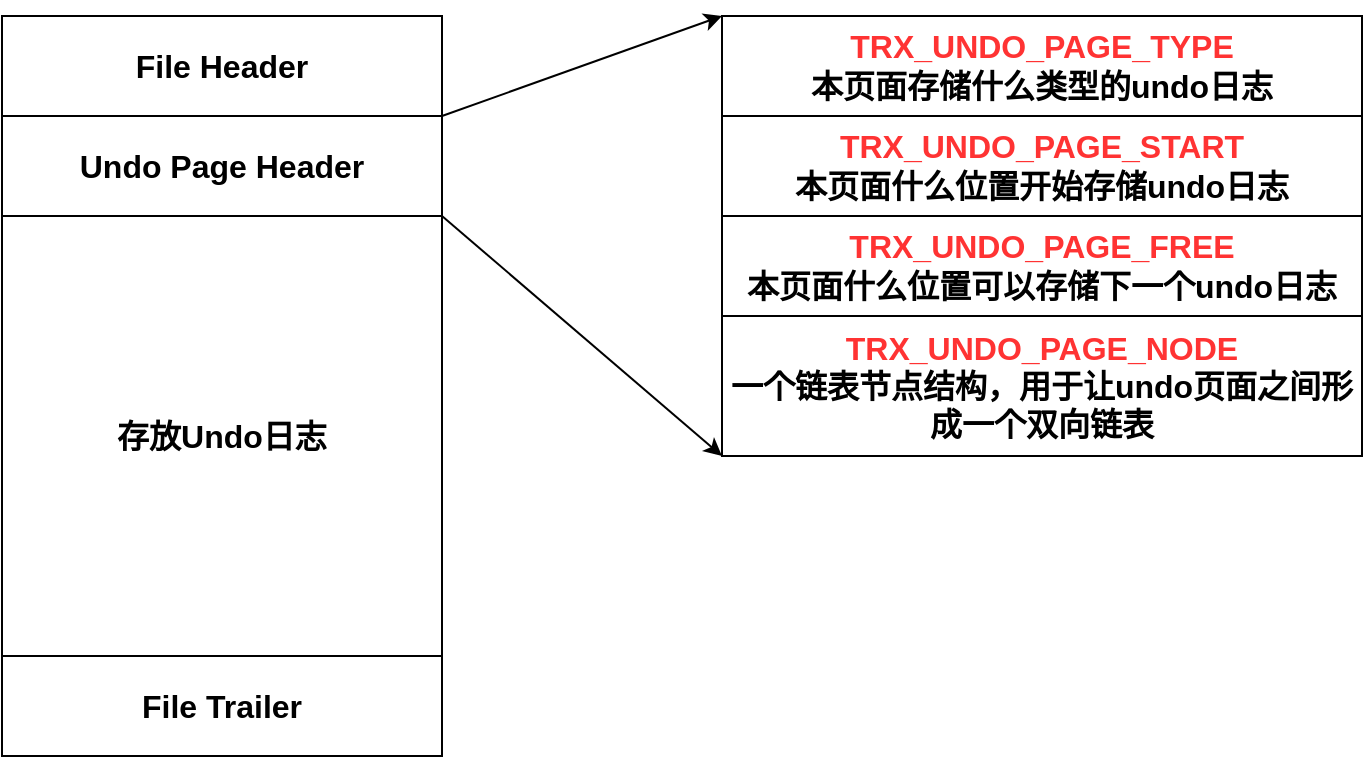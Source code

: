 <mxfile version="15.2.7" type="device"><diagram id="2YHrCsATnLHe0PsPQCMz" name="第 1 页"><mxGraphModel dx="1422" dy="822" grid="1" gridSize="10" guides="1" tooltips="1" connect="1" arrows="1" fold="1" page="1" pageScale="1" pageWidth="827" pageHeight="1169" math="0" shadow="0"><root><mxCell id="0"/><mxCell id="1" parent="0"/><mxCell id="_prHdFFeDxQ0i3MheX9B-1" value="&lt;b&gt;&lt;font style=&quot;font-size: 16px&quot;&gt;File Header&lt;/font&gt;&lt;/b&gt;" style="rounded=0;whiteSpace=wrap;html=1;" vertex="1" parent="1"><mxGeometry x="380" y="160" width="220" height="50" as="geometry"/></mxCell><mxCell id="_prHdFFeDxQ0i3MheX9B-3" value="&lt;b&gt;&lt;font style=&quot;font-size: 16px&quot;&gt;Undo Page Header&lt;/font&gt;&lt;/b&gt;" style="rounded=0;whiteSpace=wrap;html=1;" vertex="1" parent="1"><mxGeometry x="380" y="210" width="220" height="50" as="geometry"/></mxCell><mxCell id="_prHdFFeDxQ0i3MheX9B-4" value="&lt;span style=&quot;font-size: 16px&quot;&gt;&lt;b&gt;存放Undo日志&lt;/b&gt;&lt;/span&gt;" style="rounded=0;whiteSpace=wrap;html=1;" vertex="1" parent="1"><mxGeometry x="380" y="260" width="220" height="220" as="geometry"/></mxCell><mxCell id="_prHdFFeDxQ0i3MheX9B-5" value="&lt;b&gt;&lt;font style=&quot;font-size: 16px&quot;&gt;File Trailer&lt;/font&gt;&lt;/b&gt;" style="rounded=0;whiteSpace=wrap;html=1;" vertex="1" parent="1"><mxGeometry x="380" y="480" width="220" height="50" as="geometry"/></mxCell><mxCell id="_prHdFFeDxQ0i3MheX9B-6" value="&lt;b&gt;&lt;font style=&quot;font-size: 16px&quot;&gt;&lt;font color=&quot;#ff3333&quot;&gt;TRX_UNDO_PAGE_TYPE&lt;/font&gt;&lt;br&gt;本页面存储什么类型的undo日志&lt;br&gt;&lt;/font&gt;&lt;/b&gt;" style="rounded=0;whiteSpace=wrap;html=1;" vertex="1" parent="1"><mxGeometry x="740" y="160" width="320" height="50" as="geometry"/></mxCell><mxCell id="_prHdFFeDxQ0i3MheX9B-8" value="&lt;b&gt;&lt;font style=&quot;font-size: 16px&quot;&gt;&lt;font color=&quot;#ff3333&quot;&gt;TRX_UNDO_PAGE_START&lt;/font&gt;&lt;br&gt;本页面什么位置开始存储undo日志&lt;br&gt;&lt;/font&gt;&lt;/b&gt;" style="rounded=0;whiteSpace=wrap;html=1;" vertex="1" parent="1"><mxGeometry x="740" y="210" width="320" height="50" as="geometry"/></mxCell><mxCell id="_prHdFFeDxQ0i3MheX9B-9" value="&lt;b&gt;&lt;font style=&quot;font-size: 16px&quot;&gt;&lt;font color=&quot;#ff3333&quot;&gt;TRX_UNDO_PAGE_FREE&lt;/font&gt;&lt;br&gt;本页面什么位置可以存储下一个undo日志&lt;br&gt;&lt;/font&gt;&lt;/b&gt;" style="rounded=0;whiteSpace=wrap;html=1;" vertex="1" parent="1"><mxGeometry x="740" y="260" width="320" height="50" as="geometry"/></mxCell><mxCell id="_prHdFFeDxQ0i3MheX9B-10" value="&lt;b&gt;&lt;font style=&quot;font-size: 16px&quot;&gt;&lt;font color=&quot;#ff3333&quot;&gt;TRX_UNDO_PAGE_NODE&lt;/font&gt;&lt;br&gt;一个链表节点结构，用于让undo页面之间形成一个双向链表&lt;br&gt;&lt;/font&gt;&lt;/b&gt;" style="rounded=0;whiteSpace=wrap;html=1;" vertex="1" parent="1"><mxGeometry x="740" y="310" width="320" height="70" as="geometry"/></mxCell><mxCell id="_prHdFFeDxQ0i3MheX9B-12" value="" style="endArrow=classic;html=1;exitX=1;exitY=0;exitDx=0;exitDy=0;entryX=0;entryY=0;entryDx=0;entryDy=0;" edge="1" parent="1" source="_prHdFFeDxQ0i3MheX9B-3" target="_prHdFFeDxQ0i3MheX9B-6"><mxGeometry width="50" height="50" relative="1" as="geometry"><mxPoint x="650" y="200" as="sourcePoint"/><mxPoint x="700" y="150" as="targetPoint"/></mxGeometry></mxCell><mxCell id="_prHdFFeDxQ0i3MheX9B-13" value="" style="endArrow=classic;html=1;exitX=1;exitY=0;exitDx=0;exitDy=0;entryX=0;entryY=1;entryDx=0;entryDy=0;" edge="1" parent="1" source="_prHdFFeDxQ0i3MheX9B-4" target="_prHdFFeDxQ0i3MheX9B-10"><mxGeometry width="50" height="50" relative="1" as="geometry"><mxPoint x="610" y="220" as="sourcePoint"/><mxPoint x="750" y="170" as="targetPoint"/></mxGeometry></mxCell></root></mxGraphModel></diagram></mxfile>